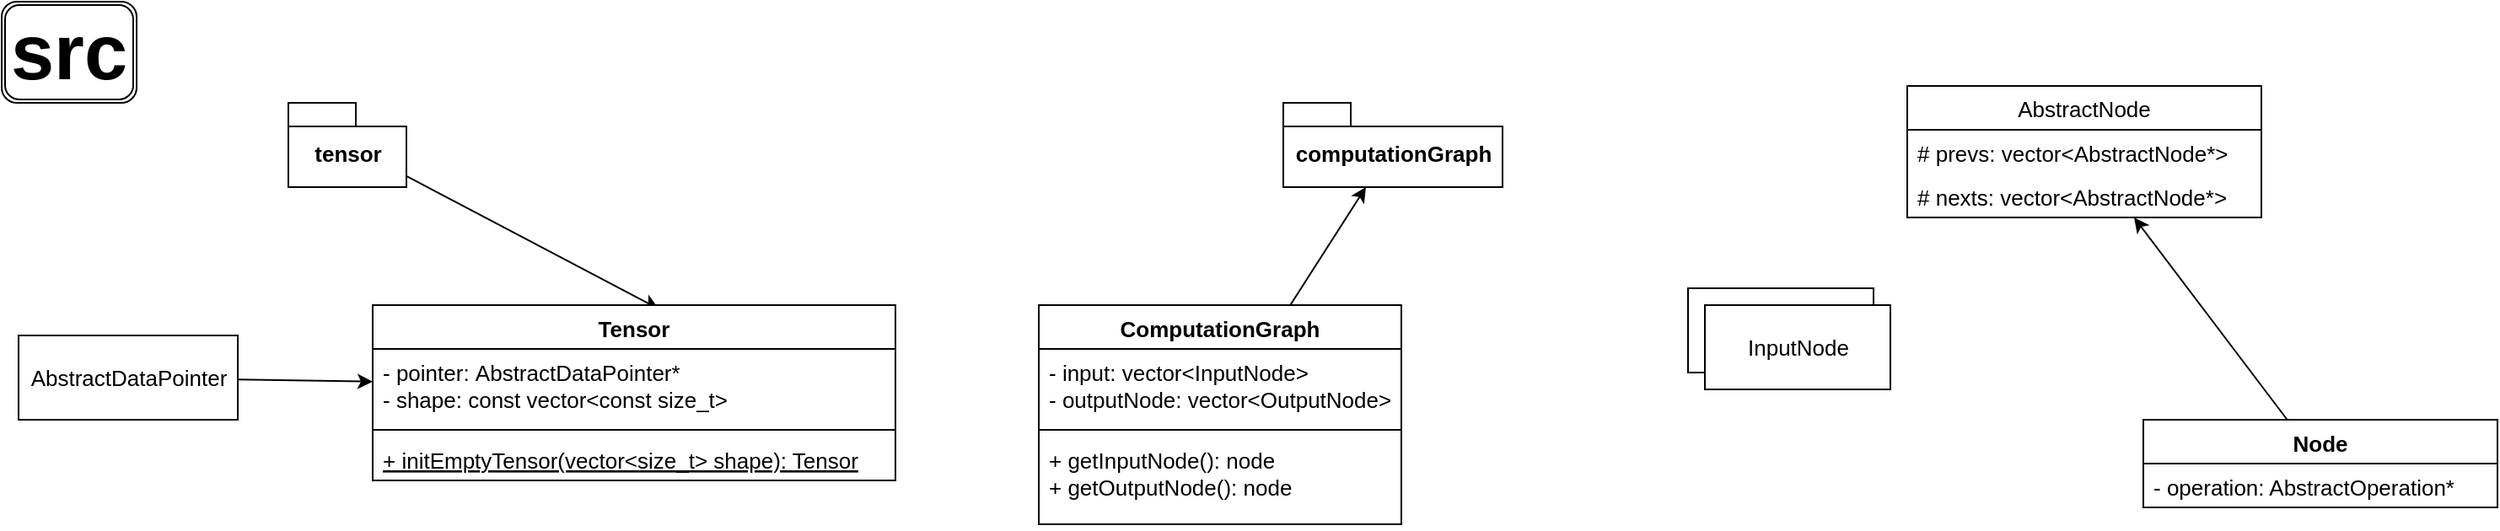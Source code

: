 <mxfile>
    <diagram id="kajRVG-Vpwju3HeZZJgM" name="Page-1">
        <mxGraphModel dx="622" dy="559" grid="1" gridSize="10" guides="1" tooltips="1" connect="1" arrows="1" fold="1" page="1" pageScale="1" pageWidth="850" pageHeight="1100" math="0" shadow="0">
            <root>
                <mxCell id="0"/>
                <mxCell id="1" parent="0"/>
                <mxCell id="4" value="&lt;font style=&quot;font-size: 46px;&quot;&gt;&lt;b&gt;src&lt;/b&gt;&lt;/font&gt;" style="shape=ext;double=1;rounded=1;whiteSpace=wrap;html=1;" vertex="1" parent="1">
                    <mxGeometry width="80" height="60" as="geometry"/>
                </mxCell>
                <mxCell id="41" style="edgeStyle=none;html=1;entryX=0.547;entryY=0.021;entryDx=0;entryDy=0;entryPerimeter=0;fontSize=13;" edge="1" parent="1" source="33" target="34">
                    <mxGeometry relative="1" as="geometry"/>
                </mxCell>
                <mxCell id="33" value="tensor" style="shape=folder;fontStyle=1;spacingTop=10;tabWidth=40;tabHeight=14;tabPosition=left;html=1;fontSize=13;" vertex="1" parent="1">
                    <mxGeometry x="170" y="60" width="70" height="50" as="geometry"/>
                </mxCell>
                <mxCell id="34" value="Tensor" style="swimlane;fontStyle=1;align=center;verticalAlign=top;childLayout=stackLayout;horizontal=1;startSize=26;horizontalStack=0;resizeParent=1;resizeParentMax=0;resizeLast=0;collapsible=1;marginBottom=0;fontSize=13;" vertex="1" parent="1">
                    <mxGeometry x="220" y="180" width="310" height="104" as="geometry"/>
                </mxCell>
                <mxCell id="35" value="- pointer: AbstractDataPointer*&#10;- shape: const vector&lt;const size_t&gt;" style="text;strokeColor=none;fillColor=none;align=left;verticalAlign=top;spacingLeft=4;spacingRight=4;overflow=hidden;rotatable=0;points=[[0,0.5],[1,0.5]];portConstraint=eastwest;fontSize=13;" vertex="1" parent="34">
                    <mxGeometry y="26" width="310" height="44" as="geometry"/>
                </mxCell>
                <mxCell id="36" value="" style="line;strokeWidth=1;fillColor=none;align=left;verticalAlign=middle;spacingTop=-1;spacingLeft=3;spacingRight=3;rotatable=0;labelPosition=right;points=[];portConstraint=eastwest;strokeColor=inherit;fontSize=13;" vertex="1" parent="34">
                    <mxGeometry y="70" width="310" height="8" as="geometry"/>
                </mxCell>
                <mxCell id="37" value="+ initEmptyTensor(vector&lt;size_t&gt; shape): Tensor" style="text;strokeColor=none;fillColor=none;align=left;verticalAlign=top;spacingLeft=4;spacingRight=4;overflow=hidden;rotatable=0;points=[[0,0.5],[1,0.5]];portConstraint=eastwest;fontSize=13;fontStyle=4" vertex="1" parent="34">
                    <mxGeometry y="78" width="310" height="26" as="geometry"/>
                </mxCell>
                <mxCell id="40" value="" style="edgeStyle=none;html=1;fontSize=13;" edge="1" parent="1" source="39" target="35">
                    <mxGeometry relative="1" as="geometry"/>
                </mxCell>
                <mxCell id="39" value="AbstractDataPointer" style="html=1;fontSize=13;" vertex="1" parent="1">
                    <mxGeometry x="10" y="198" width="130" height="50" as="geometry"/>
                </mxCell>
                <mxCell id="42" value="computationGraph" style="shape=folder;fontStyle=1;spacingTop=10;tabWidth=40;tabHeight=14;tabPosition=left;html=1;fontSize=13;" vertex="1" parent="1">
                    <mxGeometry x="760" y="60" width="130" height="50" as="geometry"/>
                </mxCell>
                <mxCell id="53" value="" style="edgeStyle=none;html=1;fontSize=13;" edge="1" parent="1" source="43" target="42">
                    <mxGeometry relative="1" as="geometry"/>
                </mxCell>
                <mxCell id="43" value="ComputationGraph" style="swimlane;fontStyle=1;align=center;verticalAlign=top;childLayout=stackLayout;horizontal=1;startSize=26;horizontalStack=0;resizeParent=1;resizeParentMax=0;resizeLast=0;collapsible=1;marginBottom=0;fontSize=13;" vertex="1" parent="1">
                    <mxGeometry x="615" y="180" width="215" height="130" as="geometry"/>
                </mxCell>
                <mxCell id="44" value="- input: vector&lt;InputNode&gt;&#10;- outputNode: vector&lt;OutputNode&gt;" style="text;strokeColor=none;fillColor=none;align=left;verticalAlign=top;spacingLeft=4;spacingRight=4;overflow=hidden;rotatable=0;points=[[0,0.5],[1,0.5]];portConstraint=eastwest;fontSize=13;" vertex="1" parent="43">
                    <mxGeometry y="26" width="215" height="44" as="geometry"/>
                </mxCell>
                <mxCell id="45" value="" style="line;strokeWidth=1;fillColor=none;align=left;verticalAlign=middle;spacingTop=-1;spacingLeft=3;spacingRight=3;rotatable=0;labelPosition=right;points=[];portConstraint=eastwest;strokeColor=inherit;fontSize=13;" vertex="1" parent="43">
                    <mxGeometry y="70" width="215" height="8" as="geometry"/>
                </mxCell>
                <mxCell id="46" value="+ getInputNode(): node&#10;+ getOutputNode(): node" style="text;strokeColor=none;fillColor=none;align=left;verticalAlign=top;spacingLeft=4;spacingRight=4;overflow=hidden;rotatable=0;points=[[0,0.5],[1,0.5]];portConstraint=eastwest;fontSize=13;" vertex="1" parent="43">
                    <mxGeometry y="78" width="215" height="52" as="geometry"/>
                </mxCell>
                <mxCell id="62" style="edgeStyle=none;html=1;fontSize=13;" edge="1" parent="1" source="54" target="58">
                    <mxGeometry relative="1" as="geometry"/>
                </mxCell>
                <mxCell id="54" value="Node&#10;" style="swimlane;fontStyle=1;align=center;verticalAlign=top;childLayout=stackLayout;horizontal=1;startSize=26;horizontalStack=0;resizeParent=1;resizeParentMax=0;resizeLast=0;collapsible=1;marginBottom=0;fontSize=13;" vertex="1" parent="1">
                    <mxGeometry x="1270" y="248" width="210" height="52" as="geometry"/>
                </mxCell>
                <mxCell id="55" value="- operation: AbstractOperation*" style="text;strokeColor=none;fillColor=none;align=left;verticalAlign=top;spacingLeft=4;spacingRight=4;overflow=hidden;rotatable=0;points=[[0,0.5],[1,0.5]];portConstraint=eastwest;fontSize=13;" vertex="1" parent="54">
                    <mxGeometry y="26" width="210" height="26" as="geometry"/>
                </mxCell>
                <mxCell id="58" value="AbstractNode" style="swimlane;fontStyle=0;childLayout=stackLayout;horizontal=1;startSize=26;fillColor=none;horizontalStack=0;resizeParent=1;resizeParentMax=0;resizeLast=0;collapsible=1;marginBottom=0;fontSize=13;" vertex="1" parent="1">
                    <mxGeometry x="1130" y="50" width="210" height="78" as="geometry"/>
                </mxCell>
                <mxCell id="59" value="# prevs: vector&lt;AbstractNode*&gt;" style="text;strokeColor=none;fillColor=none;align=left;verticalAlign=top;spacingLeft=4;spacingRight=4;overflow=hidden;rotatable=0;points=[[0,0.5],[1,0.5]];portConstraint=eastwest;fontSize=13;" vertex="1" parent="58">
                    <mxGeometry y="26" width="210" height="26" as="geometry"/>
                </mxCell>
                <mxCell id="60" value="# nexts: vector&lt;AbstractNode*&gt;" style="text;strokeColor=none;fillColor=none;align=left;verticalAlign=top;spacingLeft=4;spacingRight=4;overflow=hidden;rotatable=0;points=[[0,0.5],[1,0.5]];portConstraint=eastwest;fontSize=13;" vertex="1" parent="58">
                    <mxGeometry y="52" width="210" height="26" as="geometry"/>
                </mxCell>
                <mxCell id="63" value="InputNode" style="html=1;fontSize=13;" vertex="1" parent="1">
                    <mxGeometry x="1000" y="170" width="110" height="50" as="geometry"/>
                </mxCell>
                <mxCell id="64" value="InputNode" style="html=1;fontSize=13;" vertex="1" parent="1">
                    <mxGeometry x="1010" y="180" width="110" height="50" as="geometry"/>
                </mxCell>
            </root>
        </mxGraphModel>
    </diagram>
</mxfile>